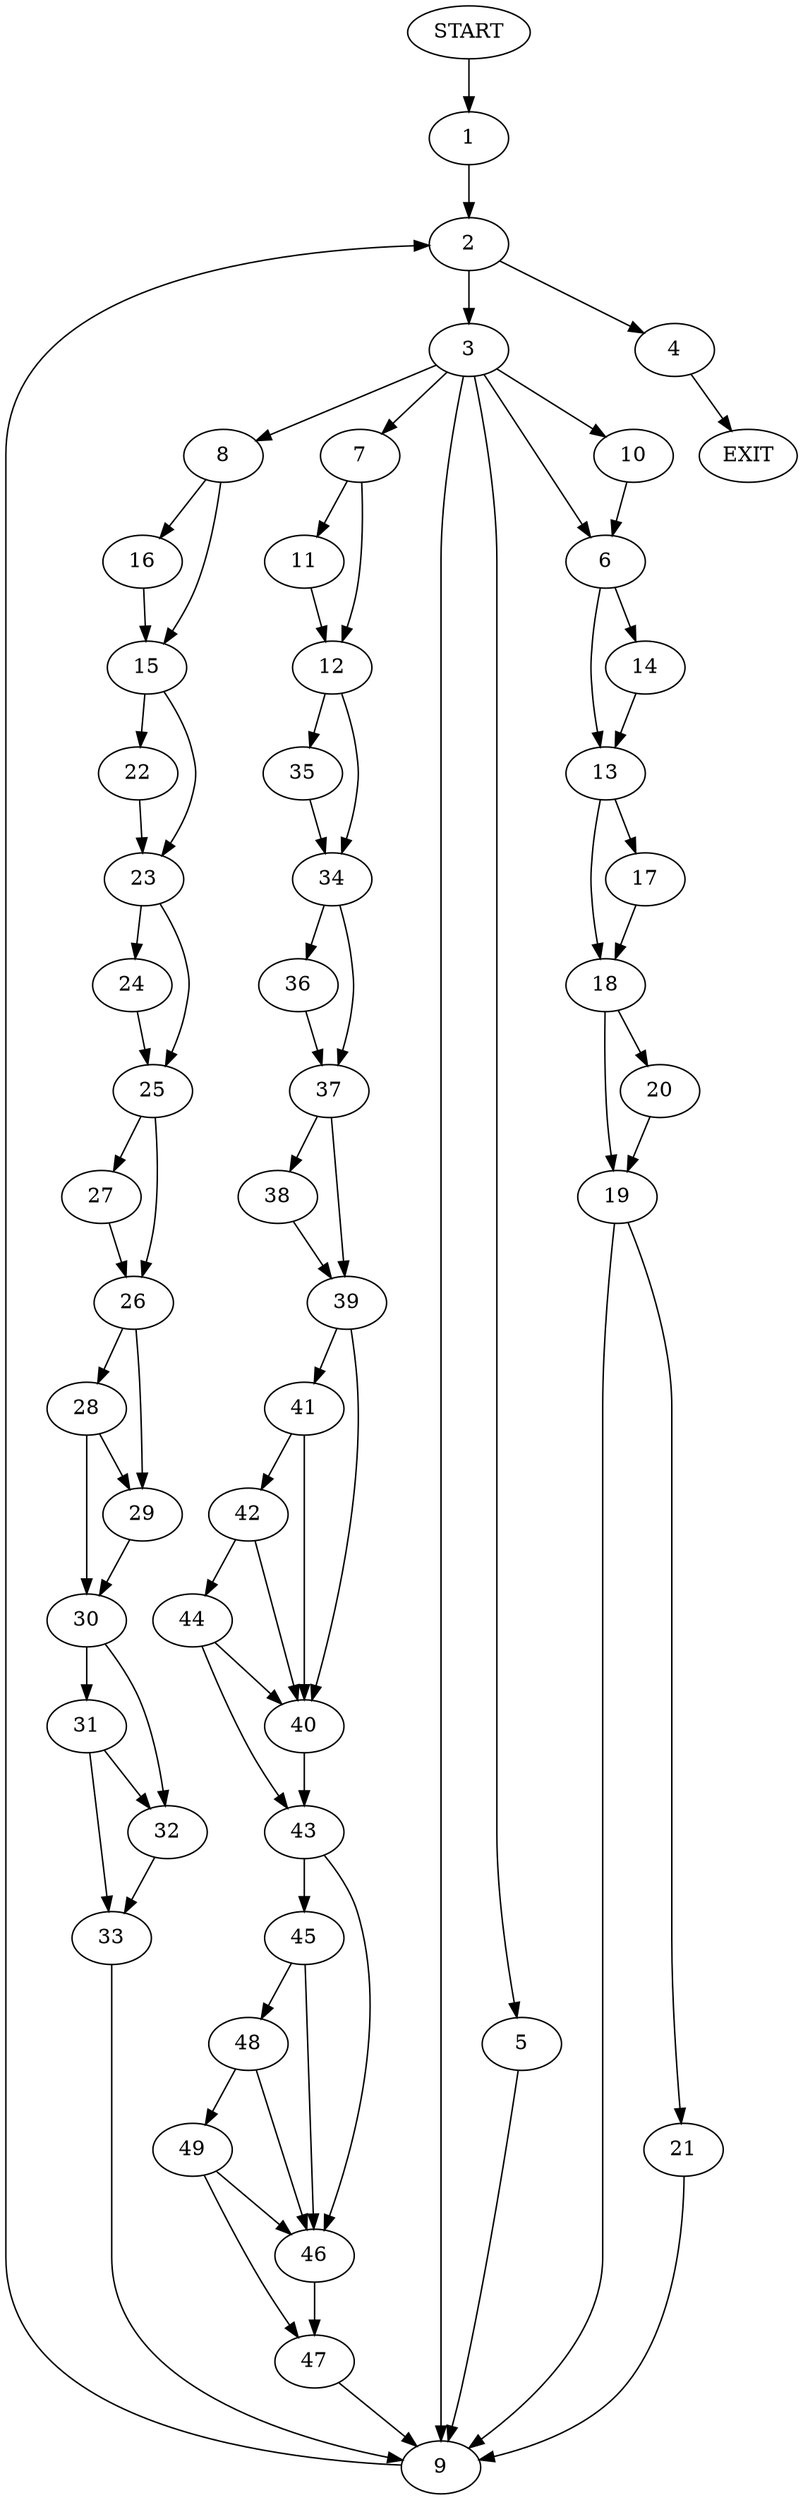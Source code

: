 digraph {
0 [label="START"]
50 [label="EXIT"]
0 -> 1
1 -> 2
2 -> 3
2 -> 4
3 -> 5
3 -> 6
3 -> 7
3 -> 8
3 -> 9
3 -> 10
4 -> 50
9 -> 2
10 -> 6
5 -> 9
7 -> 11
7 -> 12
6 -> 13
6 -> 14
8 -> 15
8 -> 16
14 -> 13
13 -> 17
13 -> 18
18 -> 19
18 -> 20
17 -> 18
19 -> 9
19 -> 21
20 -> 19
21 -> 9
16 -> 15
15 -> 22
15 -> 23
22 -> 23
23 -> 24
23 -> 25
24 -> 25
25 -> 26
25 -> 27
26 -> 28
26 -> 29
27 -> 26
28 -> 29
28 -> 30
29 -> 30
30 -> 31
30 -> 32
32 -> 33
31 -> 32
31 -> 33
33 -> 9
11 -> 12
12 -> 34
12 -> 35
34 -> 36
34 -> 37
35 -> 34
36 -> 37
37 -> 38
37 -> 39
38 -> 39
39 -> 40
39 -> 41
41 -> 40
41 -> 42
40 -> 43
42 -> 40
42 -> 44
44 -> 40
44 -> 43
43 -> 45
43 -> 46
46 -> 47
45 -> 46
45 -> 48
48 -> 46
48 -> 49
49 -> 46
49 -> 47
47 -> 9
}
